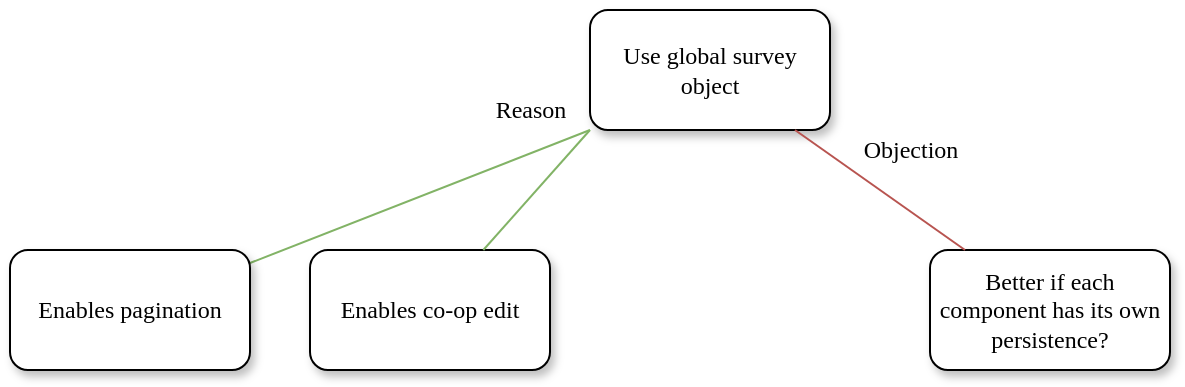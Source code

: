 <mxfile version="20.2.6" type="github"><diagram name="Page-1" id="10a91c8b-09ff-31b1-d368-03940ed4cc9e"><mxGraphModel dx="919" dy="761" grid="1" gridSize="10" guides="1" tooltips="1" connect="1" arrows="1" fold="1" page="1" pageScale="1" pageWidth="1100" pageHeight="850" background="none" math="0" shadow="0"><root><mxCell id="0"/><mxCell id="1" parent="0"/><mxCell id="62893188c0fa7362-1" value="Use global survey object" style="whiteSpace=wrap;html=1;rounded=1;shadow=1;labelBackgroundColor=none;strokeWidth=1;fontFamily=Verdana;fontSize=12;align=center;" parent="1" vertex="1"><mxGeometry x="610" y="50" width="120" height="60" as="geometry"/></mxCell><mxCell id="ilNP-EHQufTqVbx1UCEy-7" value="" style="orthogonalLoop=1;jettySize=auto;html=1;shadow=0;exitX=0;exitY=1;exitDx=0;exitDy=0;endArrow=none;endFill=0;rounded=0;fillColor=#d5e8d4;strokeColor=#82b366;" edge="1" parent="1" source="62893188c0fa7362-1" target="ilNP-EHQufTqVbx1UCEy-6"><mxGeometry relative="1" as="geometry"/></mxCell><mxCell id="62893188c0fa7362-2" value="Enables co-op edit" style="whiteSpace=wrap;html=1;rounded=1;shadow=1;labelBackgroundColor=none;strokeWidth=1;fontFamily=Verdana;fontSize=12;align=center;" parent="1" vertex="1"><mxGeometry x="470" y="170" width="120" height="60" as="geometry"/></mxCell><mxCell id="62893188c0fa7362-3" value="Better if each component has its own persistence?" style="whiteSpace=wrap;html=1;rounded=1;shadow=1;labelBackgroundColor=none;strokeWidth=1;fontFamily=Verdana;fontSize=12;align=center;" parent="1" vertex="1"><mxGeometry x="780" y="170" width="120" height="60" as="geometry"/></mxCell><mxCell id="62893188c0fa7362-4" value="Objection" style="rounded=0;html=1;labelBackgroundColor=none;startArrow=none;startFill=0;startSize=5;endArrow=none;endFill=0;endSize=5;jettySize=auto;orthogonalLoop=1;strokeWidth=1;fontFamily=Verdana;fontSize=12;fillColor=#f8cecc;strokeColor=#b85450;fontColor=default;" parent="1" source="62893188c0fa7362-1" target="62893188c0fa7362-3" edge="1"><mxGeometry x="0.014" y="25" relative="1" as="geometry"><mxPoint as="offset"/></mxGeometry></mxCell><mxCell id="62893188c0fa7362-5" value="&lt;div&gt;Reason&lt;/div&gt;" style="rounded=0;html=1;labelBackgroundColor=none;startArrow=none;startFill=0;startSize=5;endArrow=none;endFill=0;endSize=5;jettySize=auto;orthogonalLoop=1;strokeWidth=1;fontFamily=Verdana;fontSize=12;exitX=0;exitY=1;exitDx=0;exitDy=0;fillColor=#d5e8d4;strokeColor=#82b366;" parent="1" source="62893188c0fa7362-1" target="62893188c0fa7362-2" edge="1"><mxGeometry x="-0.69" y="-29" relative="1" as="geometry"><mxPoint as="offset"/></mxGeometry></mxCell><mxCell id="ilNP-EHQufTqVbx1UCEy-6" value="Enables pagination" style="whiteSpace=wrap;html=1;rounded=1;shadow=1;labelBackgroundColor=none;strokeWidth=1;fontFamily=Verdana;fontSize=12;align=center;" vertex="1" parent="1"><mxGeometry x="320" y="170" width="120" height="60" as="geometry"/></mxCell></root></mxGraphModel></diagram></mxfile>